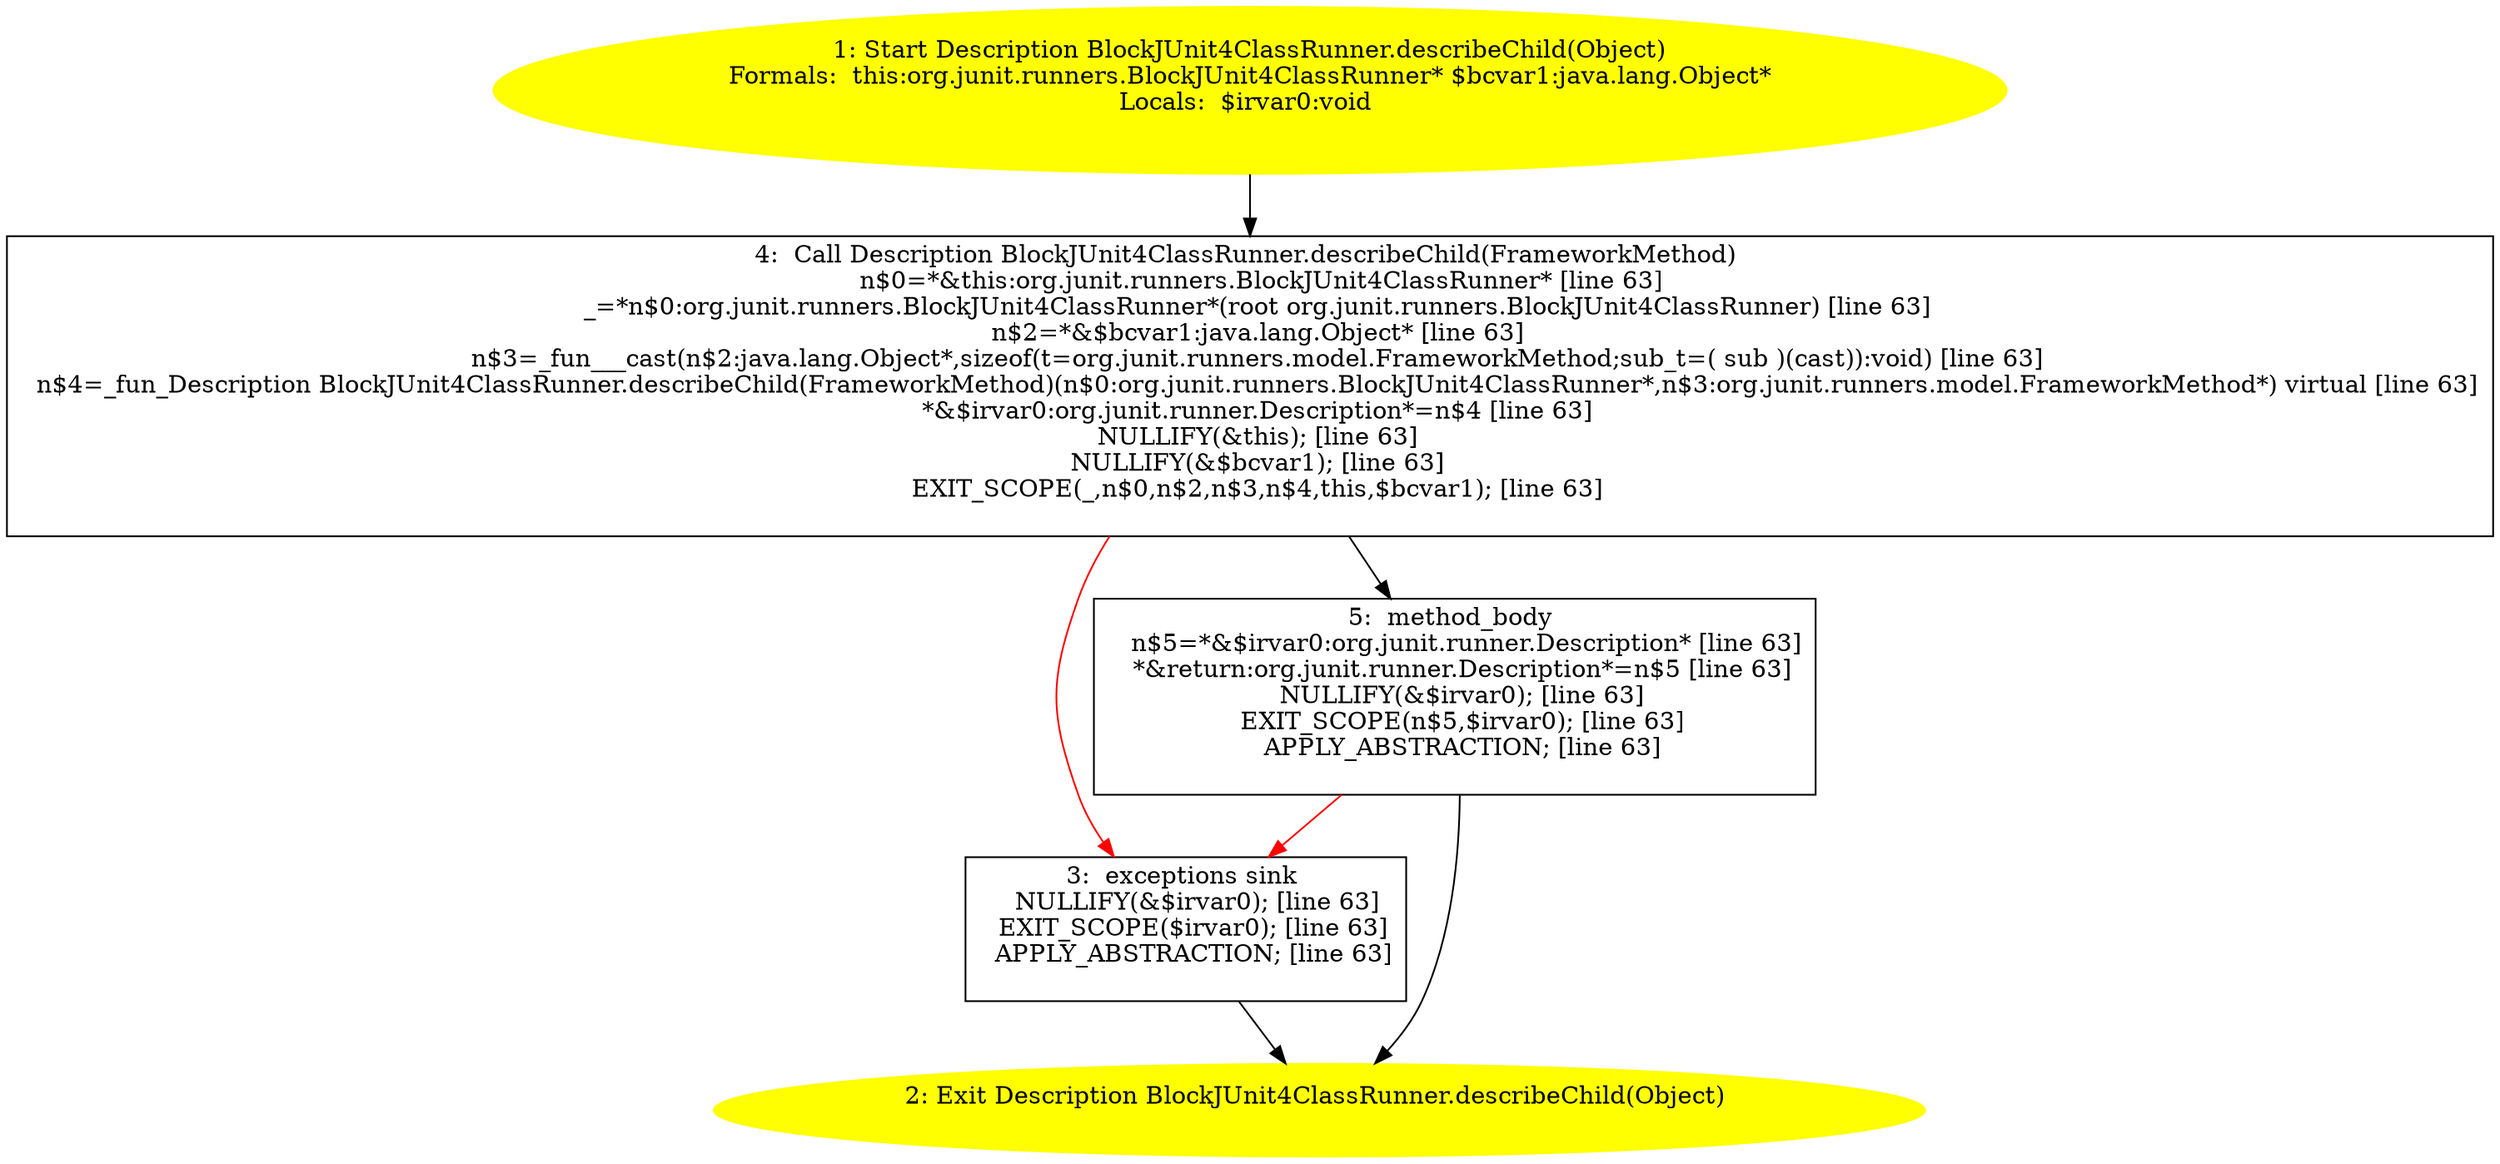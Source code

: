 /* @generated */
digraph cfg {
"org.junit.runners.BlockJUnit4ClassRunner.describeChild(java.lang.Object):org.junit.runner.Descriptio.41edd7a3ee91f890615fa1e1b2b6d7db_1" [label="1: Start Description BlockJUnit4ClassRunner.describeChild(Object)\nFormals:  this:org.junit.runners.BlockJUnit4ClassRunner* $bcvar1:java.lang.Object*\nLocals:  $irvar0:void \n  " color=yellow style=filled]
	

	 "org.junit.runners.BlockJUnit4ClassRunner.describeChild(java.lang.Object):org.junit.runner.Descriptio.41edd7a3ee91f890615fa1e1b2b6d7db_1" -> "org.junit.runners.BlockJUnit4ClassRunner.describeChild(java.lang.Object):org.junit.runner.Descriptio.41edd7a3ee91f890615fa1e1b2b6d7db_4" ;
"org.junit.runners.BlockJUnit4ClassRunner.describeChild(java.lang.Object):org.junit.runner.Descriptio.41edd7a3ee91f890615fa1e1b2b6d7db_2" [label="2: Exit Description BlockJUnit4ClassRunner.describeChild(Object) \n  " color=yellow style=filled]
	

"org.junit.runners.BlockJUnit4ClassRunner.describeChild(java.lang.Object):org.junit.runner.Descriptio.41edd7a3ee91f890615fa1e1b2b6d7db_3" [label="3:  exceptions sink \n   NULLIFY(&$irvar0); [line 63]\n  EXIT_SCOPE($irvar0); [line 63]\n  APPLY_ABSTRACTION; [line 63]\n " shape="box"]
	

	 "org.junit.runners.BlockJUnit4ClassRunner.describeChild(java.lang.Object):org.junit.runner.Descriptio.41edd7a3ee91f890615fa1e1b2b6d7db_3" -> "org.junit.runners.BlockJUnit4ClassRunner.describeChild(java.lang.Object):org.junit.runner.Descriptio.41edd7a3ee91f890615fa1e1b2b6d7db_2" ;
"org.junit.runners.BlockJUnit4ClassRunner.describeChild(java.lang.Object):org.junit.runner.Descriptio.41edd7a3ee91f890615fa1e1b2b6d7db_4" [label="4:  Call Description BlockJUnit4ClassRunner.describeChild(FrameworkMethod) \n   n$0=*&this:org.junit.runners.BlockJUnit4ClassRunner* [line 63]\n  _=*n$0:org.junit.runners.BlockJUnit4ClassRunner*(root org.junit.runners.BlockJUnit4ClassRunner) [line 63]\n  n$2=*&$bcvar1:java.lang.Object* [line 63]\n  n$3=_fun___cast(n$2:java.lang.Object*,sizeof(t=org.junit.runners.model.FrameworkMethod;sub_t=( sub )(cast)):void) [line 63]\n  n$4=_fun_Description BlockJUnit4ClassRunner.describeChild(FrameworkMethod)(n$0:org.junit.runners.BlockJUnit4ClassRunner*,n$3:org.junit.runners.model.FrameworkMethod*) virtual [line 63]\n  *&$irvar0:org.junit.runner.Description*=n$4 [line 63]\n  NULLIFY(&this); [line 63]\n  NULLIFY(&$bcvar1); [line 63]\n  EXIT_SCOPE(_,n$0,n$2,n$3,n$4,this,$bcvar1); [line 63]\n " shape="box"]
	

	 "org.junit.runners.BlockJUnit4ClassRunner.describeChild(java.lang.Object):org.junit.runner.Descriptio.41edd7a3ee91f890615fa1e1b2b6d7db_4" -> "org.junit.runners.BlockJUnit4ClassRunner.describeChild(java.lang.Object):org.junit.runner.Descriptio.41edd7a3ee91f890615fa1e1b2b6d7db_5" ;
	 "org.junit.runners.BlockJUnit4ClassRunner.describeChild(java.lang.Object):org.junit.runner.Descriptio.41edd7a3ee91f890615fa1e1b2b6d7db_4" -> "org.junit.runners.BlockJUnit4ClassRunner.describeChild(java.lang.Object):org.junit.runner.Descriptio.41edd7a3ee91f890615fa1e1b2b6d7db_3" [color="red" ];
"org.junit.runners.BlockJUnit4ClassRunner.describeChild(java.lang.Object):org.junit.runner.Descriptio.41edd7a3ee91f890615fa1e1b2b6d7db_5" [label="5:  method_body \n   n$5=*&$irvar0:org.junit.runner.Description* [line 63]\n  *&return:org.junit.runner.Description*=n$5 [line 63]\n  NULLIFY(&$irvar0); [line 63]\n  EXIT_SCOPE(n$5,$irvar0); [line 63]\n  APPLY_ABSTRACTION; [line 63]\n " shape="box"]
	

	 "org.junit.runners.BlockJUnit4ClassRunner.describeChild(java.lang.Object):org.junit.runner.Descriptio.41edd7a3ee91f890615fa1e1b2b6d7db_5" -> "org.junit.runners.BlockJUnit4ClassRunner.describeChild(java.lang.Object):org.junit.runner.Descriptio.41edd7a3ee91f890615fa1e1b2b6d7db_2" ;
	 "org.junit.runners.BlockJUnit4ClassRunner.describeChild(java.lang.Object):org.junit.runner.Descriptio.41edd7a3ee91f890615fa1e1b2b6d7db_5" -> "org.junit.runners.BlockJUnit4ClassRunner.describeChild(java.lang.Object):org.junit.runner.Descriptio.41edd7a3ee91f890615fa1e1b2b6d7db_3" [color="red" ];
}
